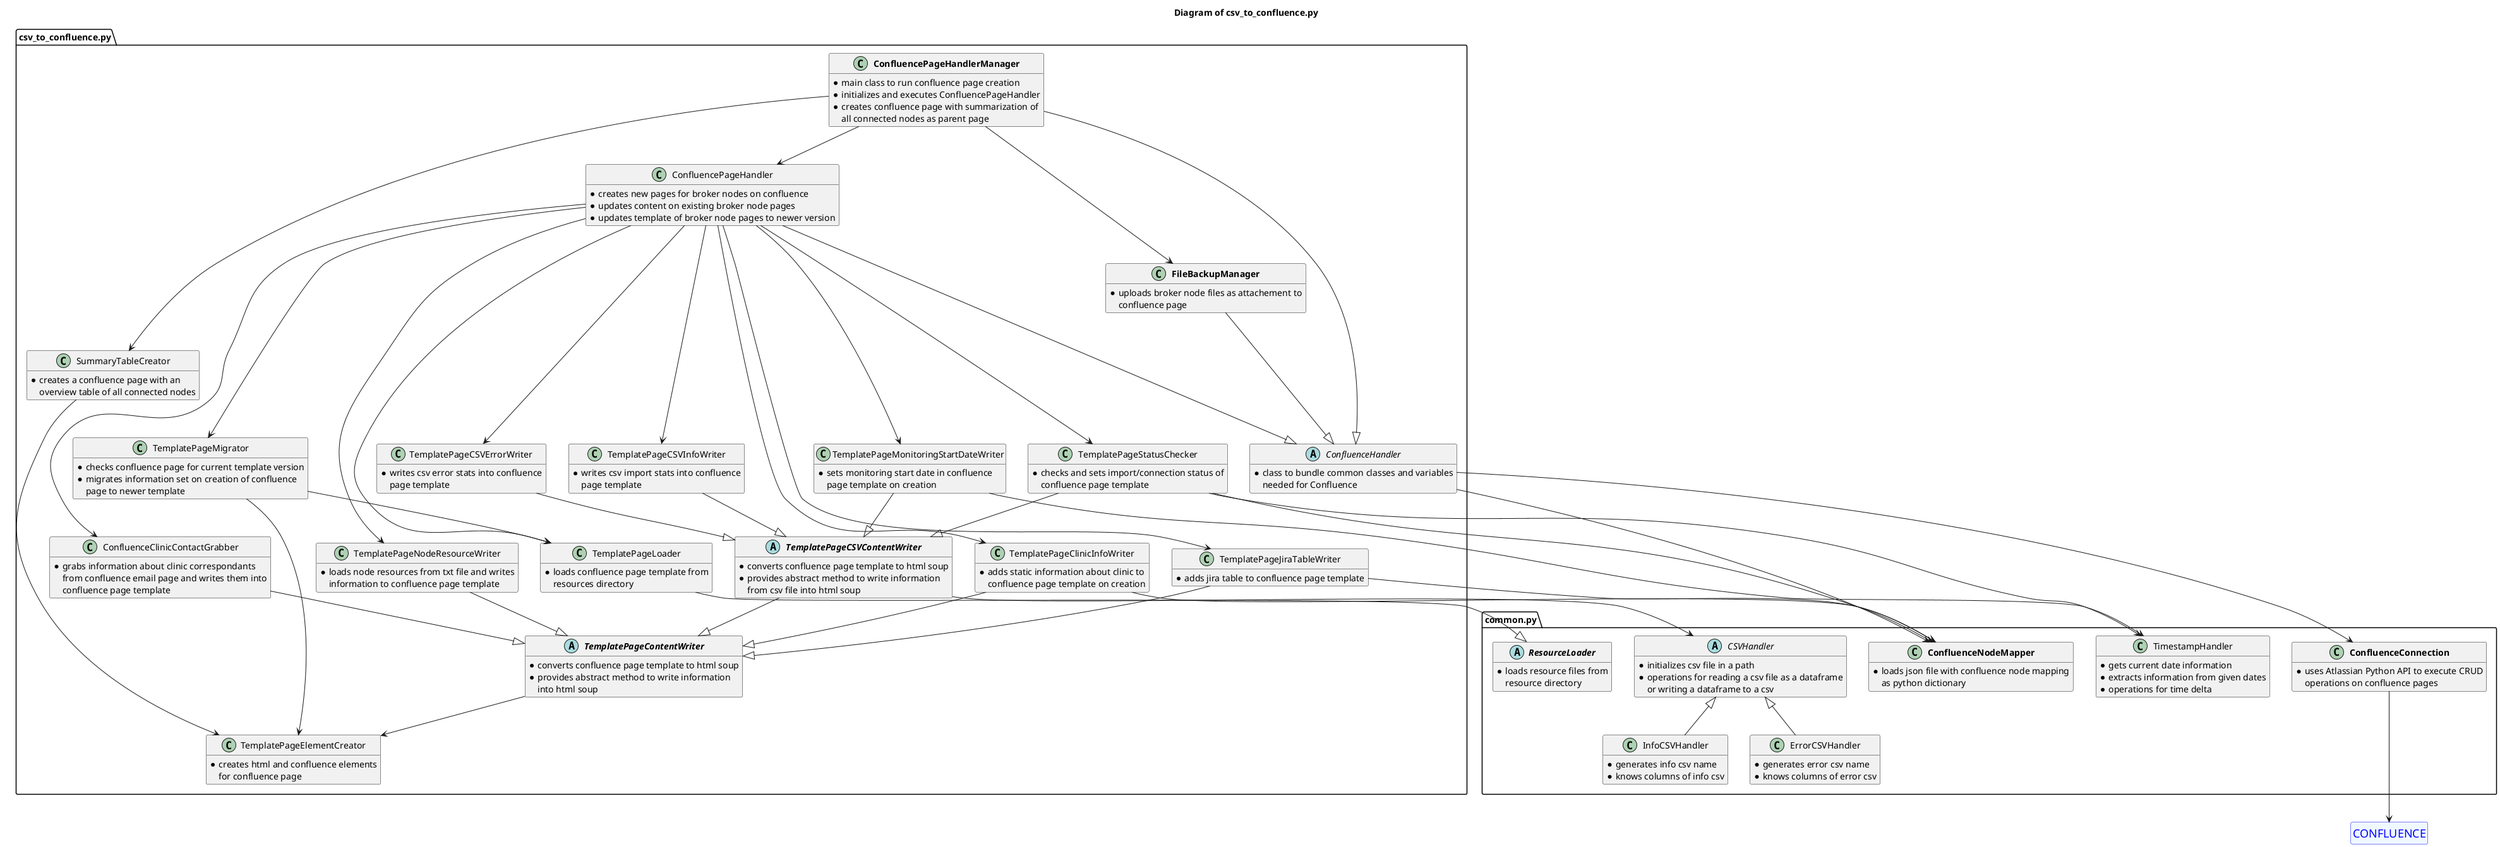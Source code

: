 @startuml
hide methods

title Diagram of csv_to_confluence.py

entity "<size:18>CONFLUENCE</size>" as confluence
entity confluence #aliceblue;line:blue;text:blue
hide confluence members
hide confluence circle

'###################################################################'

package "common.py" as common <<Package>> {
abstract class CSVHandler {
* initializes csv file in a path
* operations for reading a csv file as a dataframe
or writing a dataframe to a csv
}

class InfoCSVHandler {
* generates info csv name
* knows columns of info csv
}

class ErrorCSVHandler {
* generates error csv name
* knows columns of error csv
}

class TimestampHandler {
* gets current date information
* extracts information from given dates
* operations for time delta
}

abstract class "**ResourceLoader**" as ResourceLoader {
* loads resource files from
resource directory
}

class "**ConfluenceConnection**" as ConfluenceConnection {
* uses Atlassian Python API to execute CRUD
operations on confluence pages
}

class "**ConfluenceNodeMapper**" as ConfluenceNodeMapper {
* loads json file with confluence node mapping
as python dictionary
}
}

InfoCSVHandler -u-|> CSVHandler
ErrorCSVHandler -u-|> CSVHandler

ConfluenceConnection -d--> confluence

'###################################################################'

package "csv_to_confluence.py" as csv_to_confluence {
class TemplatePageElementCreator {
* creates html and confluence elements
for confluence page
}

class TemplatePageLoader {
* loads confluence page template from
resources directory
}

abstract class "**TemplatePageCSVContentWriter**" as TemplatePageCSVContentWriter {
* converts confluence page template to html soup
* provides abstract method to write information
from csv file into html soup
}

class TemplatePageCSVInfoWriter {
* writes csv import stats into confluence
page template
}

class TemplatePageCSVErrorWriter {
* writes csv error stats into confluence
page template
}

class TemplatePageStatusChecker {
* checks and sets import/connection status of
confluence page template
}

class TemplatePageMonitoringStartDateWriter {
* sets monitoring start date in confluence
page template on creation
}

class TemplatePageClinicInfoWriter {
* adds static information about clinic to
confluence page template on creation
}

abstract class "**TemplatePageContentWriter**" as TemplatePageContentWriter {
* converts confluence page template to html soup
* provides abstract method to write information
into html soup
}

class TemplatePageNodeResourceWriter {
* loads node resources from txt file and writes
information to confluence page template
}

class TemplatePageJiraTableWriter {
* adds jira table to confluence page template
}

class TemplatePageMigrator {
* checks confluence page for current template version
* migrates information set on creation of confluence
page to newer template
}

class ConfluenceClinicContactGrabber {
* grabs information about clinic correspondants
from confluence email page and writes them into
confluence page template
}

abstract class ConfluenceHandler {
* class to bundle common classes and variables
needed for Confluence
}

class ConfluencePageHandler {
* creates new pages for broker nodes on confluence
* updates content on existing broker node pages
* updates template of broker node pages to newer version
}

class "**FileBackupManager**" as FileBackupManager {
* uploads broker node files as attachement to
confluence page
}

class "**ConfluencePageHandlerManager**" as ConfluencePageHandlerManager {
* main class to run confluence page creation
* initializes and executes ConfluencePageHandler
* creates confluence page with summarization of
all connected nodes as parent page
}

class SummaryTableCreator {
* creates a confluence page with an
overview table of all connected nodes
}
}

TemplatePageLoader --|> ResourceLoader

TemplatePageContentWriter --> TemplatePageElementCreator

TemplatePageNodeResourceWriter --|> TemplatePageContentWriter

TemplatePageJiraTableWriter --|> TemplatePageContentWriter
TemplatePageJiraTableWriter --> ConfluenceNodeMapper

ConfluenceClinicContactGrabber --|> TemplatePageContentWriter

TemplatePageClinicInfoWriter --|> TemplatePageContentWriter
TemplatePageClinicInfoWriter --> ConfluenceNodeMapper

TemplatePageCSVContentWriter --|> TemplatePageContentWriter
TemplatePageCSVContentWriter --> CSVHandler

TemplatePageCSVInfoWriter --|> TemplatePageCSVContentWriter
TemplatePageCSVErrorWriter --|> TemplatePageCSVContentWriter

TemplatePageStatusChecker --|> TemplatePageCSVContentWriter
TemplatePageStatusChecker --> TimestampHandler
TemplatePageStatusChecker --> ConfluenceNodeMapper

TemplatePageMonitoringStartDateWriter --|> TemplatePageCSVContentWriter
TemplatePageMonitoringStartDateWriter --> TimestampHandler

TemplatePageMigrator --> TemplatePageLoader
TemplatePageMigrator --> TemplatePageElementCreator

ConfluenceHandler --> ConfluenceNodeMapper
ConfluenceHandler --> ConfluenceConnection

ConfluencePageHandler -d---|> ConfluenceHandler
ConfluencePageHandler -d---> TemplatePageLoader
ConfluencePageHandler -d---> TemplatePageMonitoringStartDateWriter
ConfluencePageHandler -d---> TemplatePageMigrator
ConfluencePageHandler -d---> TemplatePageClinicInfoWriter
ConfluencePageHandler -d---> ConfluenceClinicContactGrabber
ConfluencePageHandler -d---> TemplatePageCSVInfoWriter
ConfluencePageHandler -d---> TemplatePageCSVErrorWriter
ConfluencePageHandler -d---> TemplatePageNodeResourceWriter
ConfluencePageHandler -d---> TemplatePageJiraTableWriter
ConfluencePageHandler -d---> TemplatePageStatusChecker

FileBackupManager --|> ConfluenceHandler

SummaryTableCreator --> TemplatePageElementCreator

ConfluencePageHandlerManager --|> ConfluenceHandler
ConfluencePageHandlerManager --> ConfluencePageHandler
ConfluencePageHandlerManager --> SummaryTableCreator
ConfluencePageHandlerManager --> FileBackupManager

@enduml
